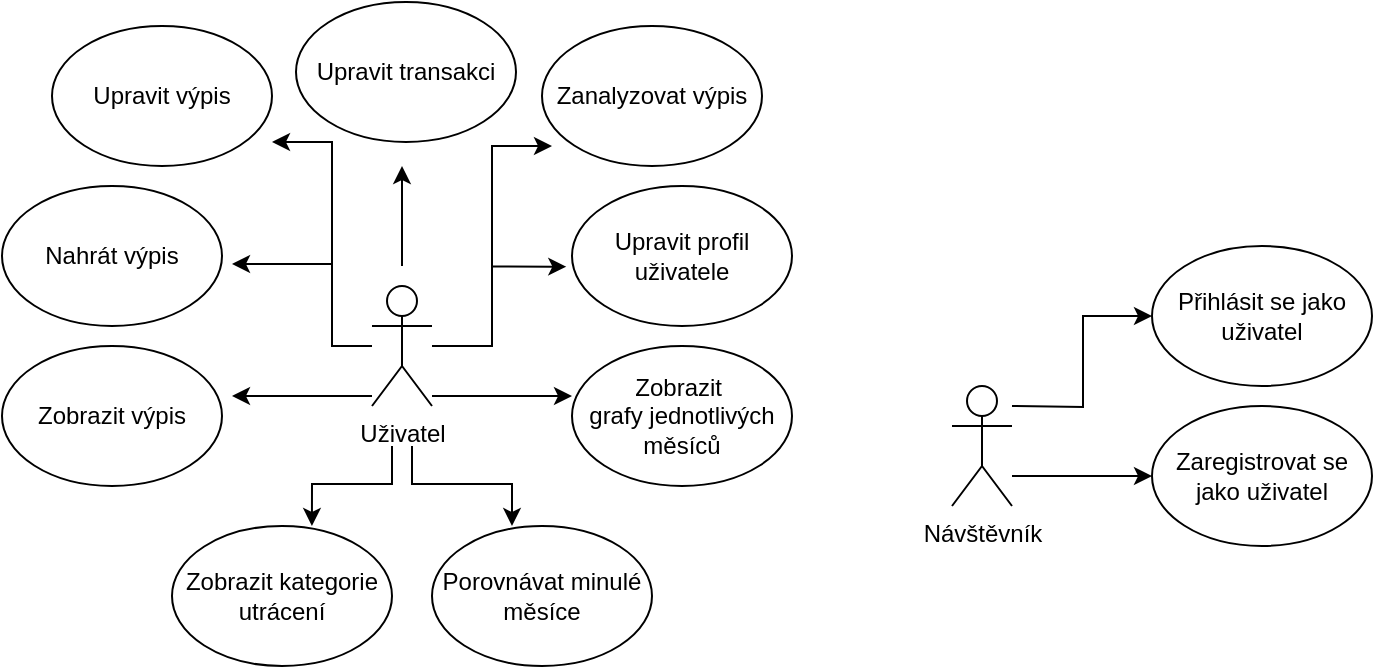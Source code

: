<mxfile version="21.2.0" type="device">
  <diagram id="8CBz-PNe3THxaDGd3vv1" name="Page-1">
    <mxGraphModel dx="2074" dy="1129" grid="1" gridSize="10" guides="1" tooltips="1" connect="1" arrows="1" fold="1" page="1" pageScale="1" pageWidth="850" pageHeight="1100" math="0" shadow="0">
      <root>
        <mxCell id="0" />
        <mxCell id="1" parent="0" />
        <mxCell id="2" value="Uživatel" style="shape=umlActor;verticalLabelPosition=bottom;verticalAlign=top;html=1;" parent="1" vertex="1">
          <mxGeometry x="230" y="170" width="30" height="60" as="geometry" />
        </mxCell>
        <mxCell id="4" value="" style="endArrow=classic;html=1;edgeStyle=orthogonalEdgeStyle;rounded=0;" parent="1" edge="1">
          <mxGeometry width="50" height="50" relative="1" as="geometry">
            <mxPoint x="230" y="200" as="sourcePoint" />
            <mxPoint x="160" y="159" as="targetPoint" />
            <Array as="points">
              <mxPoint x="230" y="200" />
              <mxPoint x="210" y="200" />
              <mxPoint x="210" y="159" />
            </Array>
          </mxGeometry>
        </mxCell>
        <mxCell id="18" value="" style="endArrow=classic;html=1;edgeStyle=orthogonalEdgeStyle;rounded=0;" parent="1" edge="1">
          <mxGeometry width="50" height="50" relative="1" as="geometry">
            <mxPoint x="260" y="225.01" as="sourcePoint" />
            <mxPoint x="330" y="225" as="targetPoint" />
            <Array as="points">
              <mxPoint x="260" y="225.01" />
            </Array>
          </mxGeometry>
        </mxCell>
        <mxCell id="5" value="Nahrát výpis" style="ellipse;whiteSpace=wrap;html=1;" parent="1" vertex="1">
          <mxGeometry x="45" y="120" width="110" height="70" as="geometry" />
        </mxCell>
        <mxCell id="6" value="Zobrazit výpis" style="ellipse;whiteSpace=wrap;html=1;" parent="1" vertex="1">
          <mxGeometry x="45" y="200" width="110" height="70" as="geometry" />
        </mxCell>
        <mxCell id="8" value="Zanalyzovat výpis" style="ellipse;whiteSpace=wrap;html=1;" parent="1" vertex="1">
          <mxGeometry x="315" y="40" width="110" height="70" as="geometry" />
        </mxCell>
        <mxCell id="11" value="Zobrazit kategorie&lt;br&gt;utrácení" style="ellipse;whiteSpace=wrap;html=1;" parent="1" vertex="1">
          <mxGeometry x="130" y="290" width="110" height="70" as="geometry" />
        </mxCell>
        <mxCell id="12" value="Porovnávat minulé měsíce" style="ellipse;whiteSpace=wrap;html=1;" parent="1" vertex="1">
          <mxGeometry x="260" y="290" width="110" height="70" as="geometry" />
        </mxCell>
        <mxCell id="13" value="Zobrazit&amp;nbsp;&lt;br&gt;grafy jednotlivých měsíců" style="ellipse;whiteSpace=wrap;html=1;" parent="1" vertex="1">
          <mxGeometry x="330" y="200" width="110" height="70" as="geometry" />
        </mxCell>
        <mxCell id="14" value="Upravit profil uživatele" style="ellipse;whiteSpace=wrap;html=1;" parent="1" vertex="1">
          <mxGeometry x="330" y="120" width="110" height="70" as="geometry" />
        </mxCell>
        <mxCell id="15" value="" style="endArrow=classic;html=1;edgeStyle=orthogonalEdgeStyle;rounded=0;" parent="1" edge="1">
          <mxGeometry width="50" height="50" relative="1" as="geometry">
            <mxPoint x="230" y="224.99" as="sourcePoint" />
            <mxPoint x="160" y="225" as="targetPoint" />
            <Array as="points">
              <mxPoint x="160" y="225" />
            </Array>
          </mxGeometry>
        </mxCell>
        <mxCell id="16" value="" style="endArrow=classic;html=1;edgeStyle=orthogonalEdgeStyle;rounded=0;entryX=0.636;entryY=0;entryDx=0;entryDy=0;entryPerimeter=0;" parent="1" target="11" edge="1">
          <mxGeometry width="50" height="50" relative="1" as="geometry">
            <mxPoint x="240" y="250" as="sourcePoint" />
            <mxPoint x="200" y="269" as="targetPoint" />
            <Array as="points">
              <mxPoint x="240" y="269" />
              <mxPoint x="200" y="269" />
            </Array>
          </mxGeometry>
        </mxCell>
        <mxCell id="19" value="" style="endArrow=classic;html=1;edgeStyle=orthogonalEdgeStyle;rounded=0;entryX=-0.026;entryY=0.576;entryDx=0;entryDy=0;entryPerimeter=0;" parent="1" source="2" target="14" edge="1">
          <mxGeometry width="50" height="50" relative="1" as="geometry">
            <mxPoint x="270" y="201" as="sourcePoint" />
            <mxPoint x="320" y="160" as="targetPoint" />
            <Array as="points">
              <mxPoint x="290" y="200" />
              <mxPoint x="290" y="160" />
            </Array>
          </mxGeometry>
        </mxCell>
        <mxCell id="17" value="" style="endArrow=classic;html=1;edgeStyle=orthogonalEdgeStyle;rounded=0;" parent="1" edge="1">
          <mxGeometry width="50" height="50" relative="1" as="geometry">
            <mxPoint x="250" y="250" as="sourcePoint" />
            <mxPoint x="300" y="290" as="targetPoint" />
            <Array as="points">
              <mxPoint x="250" y="269" />
              <mxPoint x="300" y="269" />
              <mxPoint x="300" y="290" />
            </Array>
          </mxGeometry>
        </mxCell>
        <mxCell id="20" value="Upravit transakci" style="ellipse;whiteSpace=wrap;html=1;" parent="1" vertex="1">
          <mxGeometry x="192" y="28" width="110" height="70" as="geometry" />
        </mxCell>
        <mxCell id="21" value="" style="endArrow=classic;html=1;edgeStyle=orthogonalEdgeStyle;rounded=0;" parent="1" edge="1">
          <mxGeometry width="50" height="50" relative="1" as="geometry">
            <mxPoint x="245" y="160" as="sourcePoint" />
            <mxPoint x="245" y="110" as="targetPoint" />
            <Array as="points">
              <mxPoint x="245" y="160" />
            </Array>
          </mxGeometry>
        </mxCell>
        <mxCell id="22" value="Návštěvník" style="shape=umlActor;verticalLabelPosition=bottom;verticalAlign=top;html=1;" parent="1" vertex="1">
          <mxGeometry x="520" y="220" width="30" height="60" as="geometry" />
        </mxCell>
        <mxCell id="23" value="Přihlásit se jako uživatel" style="ellipse;whiteSpace=wrap;html=1;" parent="1" vertex="1">
          <mxGeometry x="620" y="150" width="110" height="70" as="geometry" />
        </mxCell>
        <mxCell id="24" value="Zaregistrovat se jako uživatel" style="ellipse;whiteSpace=wrap;html=1;" parent="1" vertex="1">
          <mxGeometry x="620" y="230" width="110" height="70" as="geometry" />
        </mxCell>
        <mxCell id="25" style="edgeStyle=orthogonalEdgeStyle;rounded=0;html=1;entryX=0;entryY=0.5;entryDx=0;entryDy=0;" parent="1" target="23" edge="1">
          <mxGeometry relative="1" as="geometry">
            <mxPoint x="590" y="180" as="targetPoint" />
            <mxPoint x="550" y="230" as="sourcePoint" />
          </mxGeometry>
        </mxCell>
        <mxCell id="26" style="edgeStyle=orthogonalEdgeStyle;rounded=0;html=1;" parent="1" edge="1">
          <mxGeometry relative="1" as="geometry">
            <mxPoint x="620" y="265" as="targetPoint" />
            <mxPoint x="550" y="265" as="sourcePoint" />
          </mxGeometry>
        </mxCell>
        <mxCell id="27" value="Upravit výpis" style="ellipse;whiteSpace=wrap;html=1;" parent="1" vertex="1">
          <mxGeometry x="70" y="40" width="110" height="70" as="geometry" />
        </mxCell>
        <mxCell id="28" value="" style="endArrow=classic;html=1;edgeStyle=orthogonalEdgeStyle;rounded=0;" parent="1" edge="1">
          <mxGeometry width="50" height="50" relative="1" as="geometry">
            <mxPoint x="210" y="168" as="sourcePoint" />
            <mxPoint x="180" y="98" as="targetPoint" />
            <Array as="points">
              <mxPoint x="210" y="98" />
            </Array>
          </mxGeometry>
        </mxCell>
        <mxCell id="1r48dtE9nhqlWf18m10c-28" value="" style="endArrow=classic;html=1;rounded=0;" edge="1" parent="1">
          <mxGeometry width="50" height="50" relative="1" as="geometry">
            <mxPoint x="290" y="160" as="sourcePoint" />
            <mxPoint x="320" y="100" as="targetPoint" />
            <Array as="points">
              <mxPoint x="290" y="100" />
            </Array>
          </mxGeometry>
        </mxCell>
      </root>
    </mxGraphModel>
  </diagram>
</mxfile>
